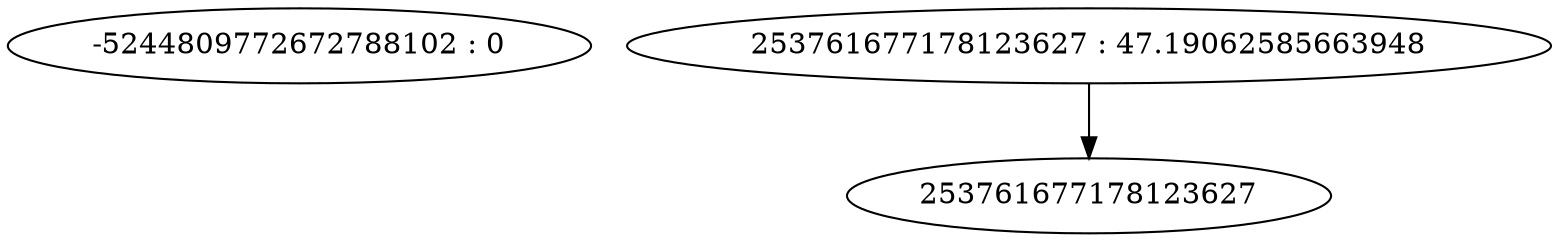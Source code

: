 digraph "plots/tree_35.dot" {
	0 [label="-5244809772672788102 : 0"]
	1 [label="253761677178123627 : 47.19062585663948"]
	1 -> 253761677178123627
}
